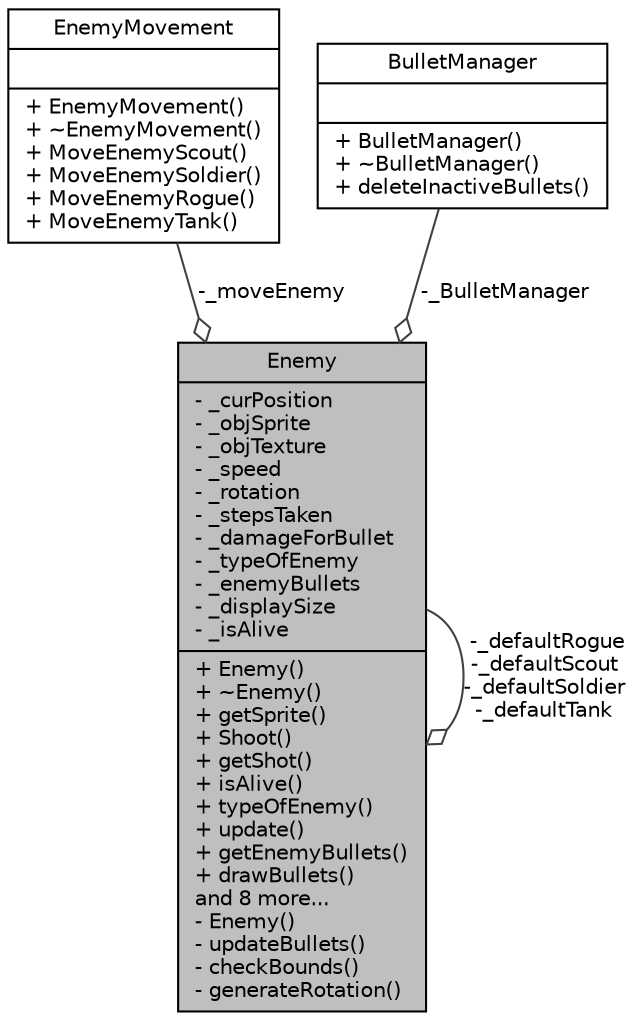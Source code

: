digraph "Enemy"
{
  edge [fontname="Helvetica",fontsize="10",labelfontname="Helvetica",labelfontsize="10"];
  node [fontname="Helvetica",fontsize="10",shape=record];
  Node1 [label="{Enemy\n|- _curPosition\l- _objSprite\l- _objTexture\l- _speed\l- _rotation\l- _stepsTaken\l- _damageForBullet\l- _typeOfEnemy\l- _enemyBullets\l- _displaySize\l- _isAlive\l|+ Enemy()\l+ ~Enemy()\l+ getSprite()\l+ Shoot()\l+ getShot()\l+ isAlive()\l+ typeOfEnemy()\l+ update()\l+ getEnemyBullets()\l+ drawBullets()\land 8 more...\l- Enemy()\l- updateBullets()\l- checkBounds()\l- generateRotation()\l}",height=0.2,width=0.4,color="black", fillcolor="grey75", style="filled", fontcolor="black"];
  Node2 -> Node1 [color="grey25",fontsize="10",style="solid",label=" -_moveEnemy" ,arrowhead="odiamond",fontname="Helvetica"];
  Node2 [label="{EnemyMovement\n||+ EnemyMovement()\l+ ~EnemyMovement()\l+ MoveEnemyScout()\l+ MoveEnemySoldier()\l+ MoveEnemyRogue()\l+ MoveEnemyTank()\l}",height=0.2,width=0.4,color="black", fillcolor="white", style="filled",URL="$class_enemy_movement.html"];
  Node3 -> Node1 [color="grey25",fontsize="10",style="solid",label=" -_BulletManager" ,arrowhead="odiamond",fontname="Helvetica"];
  Node3 [label="{BulletManager\n||+ BulletManager()\l+ ~BulletManager()\l+ deleteInactiveBullets()\l}",height=0.2,width=0.4,color="black", fillcolor="white", style="filled",URL="$class_bullet_manager.html"];
  Node1 -> Node1 [color="grey25",fontsize="10",style="solid",label=" -_defaultRogue\n-_defaultScout\n-_defaultSoldier\n-_defaultTank" ,arrowhead="odiamond",fontname="Helvetica"];
}
